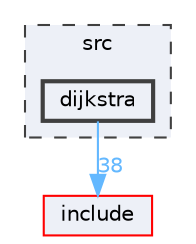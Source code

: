 digraph "dijkstra"
{
 // LATEX_PDF_SIZE
  bgcolor="transparent";
  edge [fontname=Helvetica,fontsize=10,labelfontname=Helvetica,labelfontsize=10];
  node [fontname=Helvetica,fontsize=10,shape=box,height=0.2,width=0.4];
  compound=true
  subgraph clusterdir_68267d1309a1af8e8297ef4c3efbcdba {
    graph [ bgcolor="#edf0f7", pencolor="grey25", label="src", fontname=Helvetica,fontsize=10 style="filled,dashed", URL="dir_68267d1309a1af8e8297ef4c3efbcdba.html",tooltip=""]
  dir_082cc17fcca3afb2d43283795abba117 [label="dijkstra", fillcolor="#edf0f7", color="grey25", style="filled,bold", URL="dir_082cc17fcca3afb2d43283795abba117.html",tooltip=""];
  }
  dir_d44c64559bbebec7f509842c48db8b23 [label="include", fillcolor="#edf0f7", color="red", style="filled", URL="dir_d44c64559bbebec7f509842c48db8b23.html",tooltip=""];
  dir_082cc17fcca3afb2d43283795abba117->dir_d44c64559bbebec7f509842c48db8b23 [headlabel="38", labeldistance=1.5 headhref="dir_000043_000050.html" href="dir_000043_000050.html" color="steelblue1" fontcolor="steelblue1"];
}
